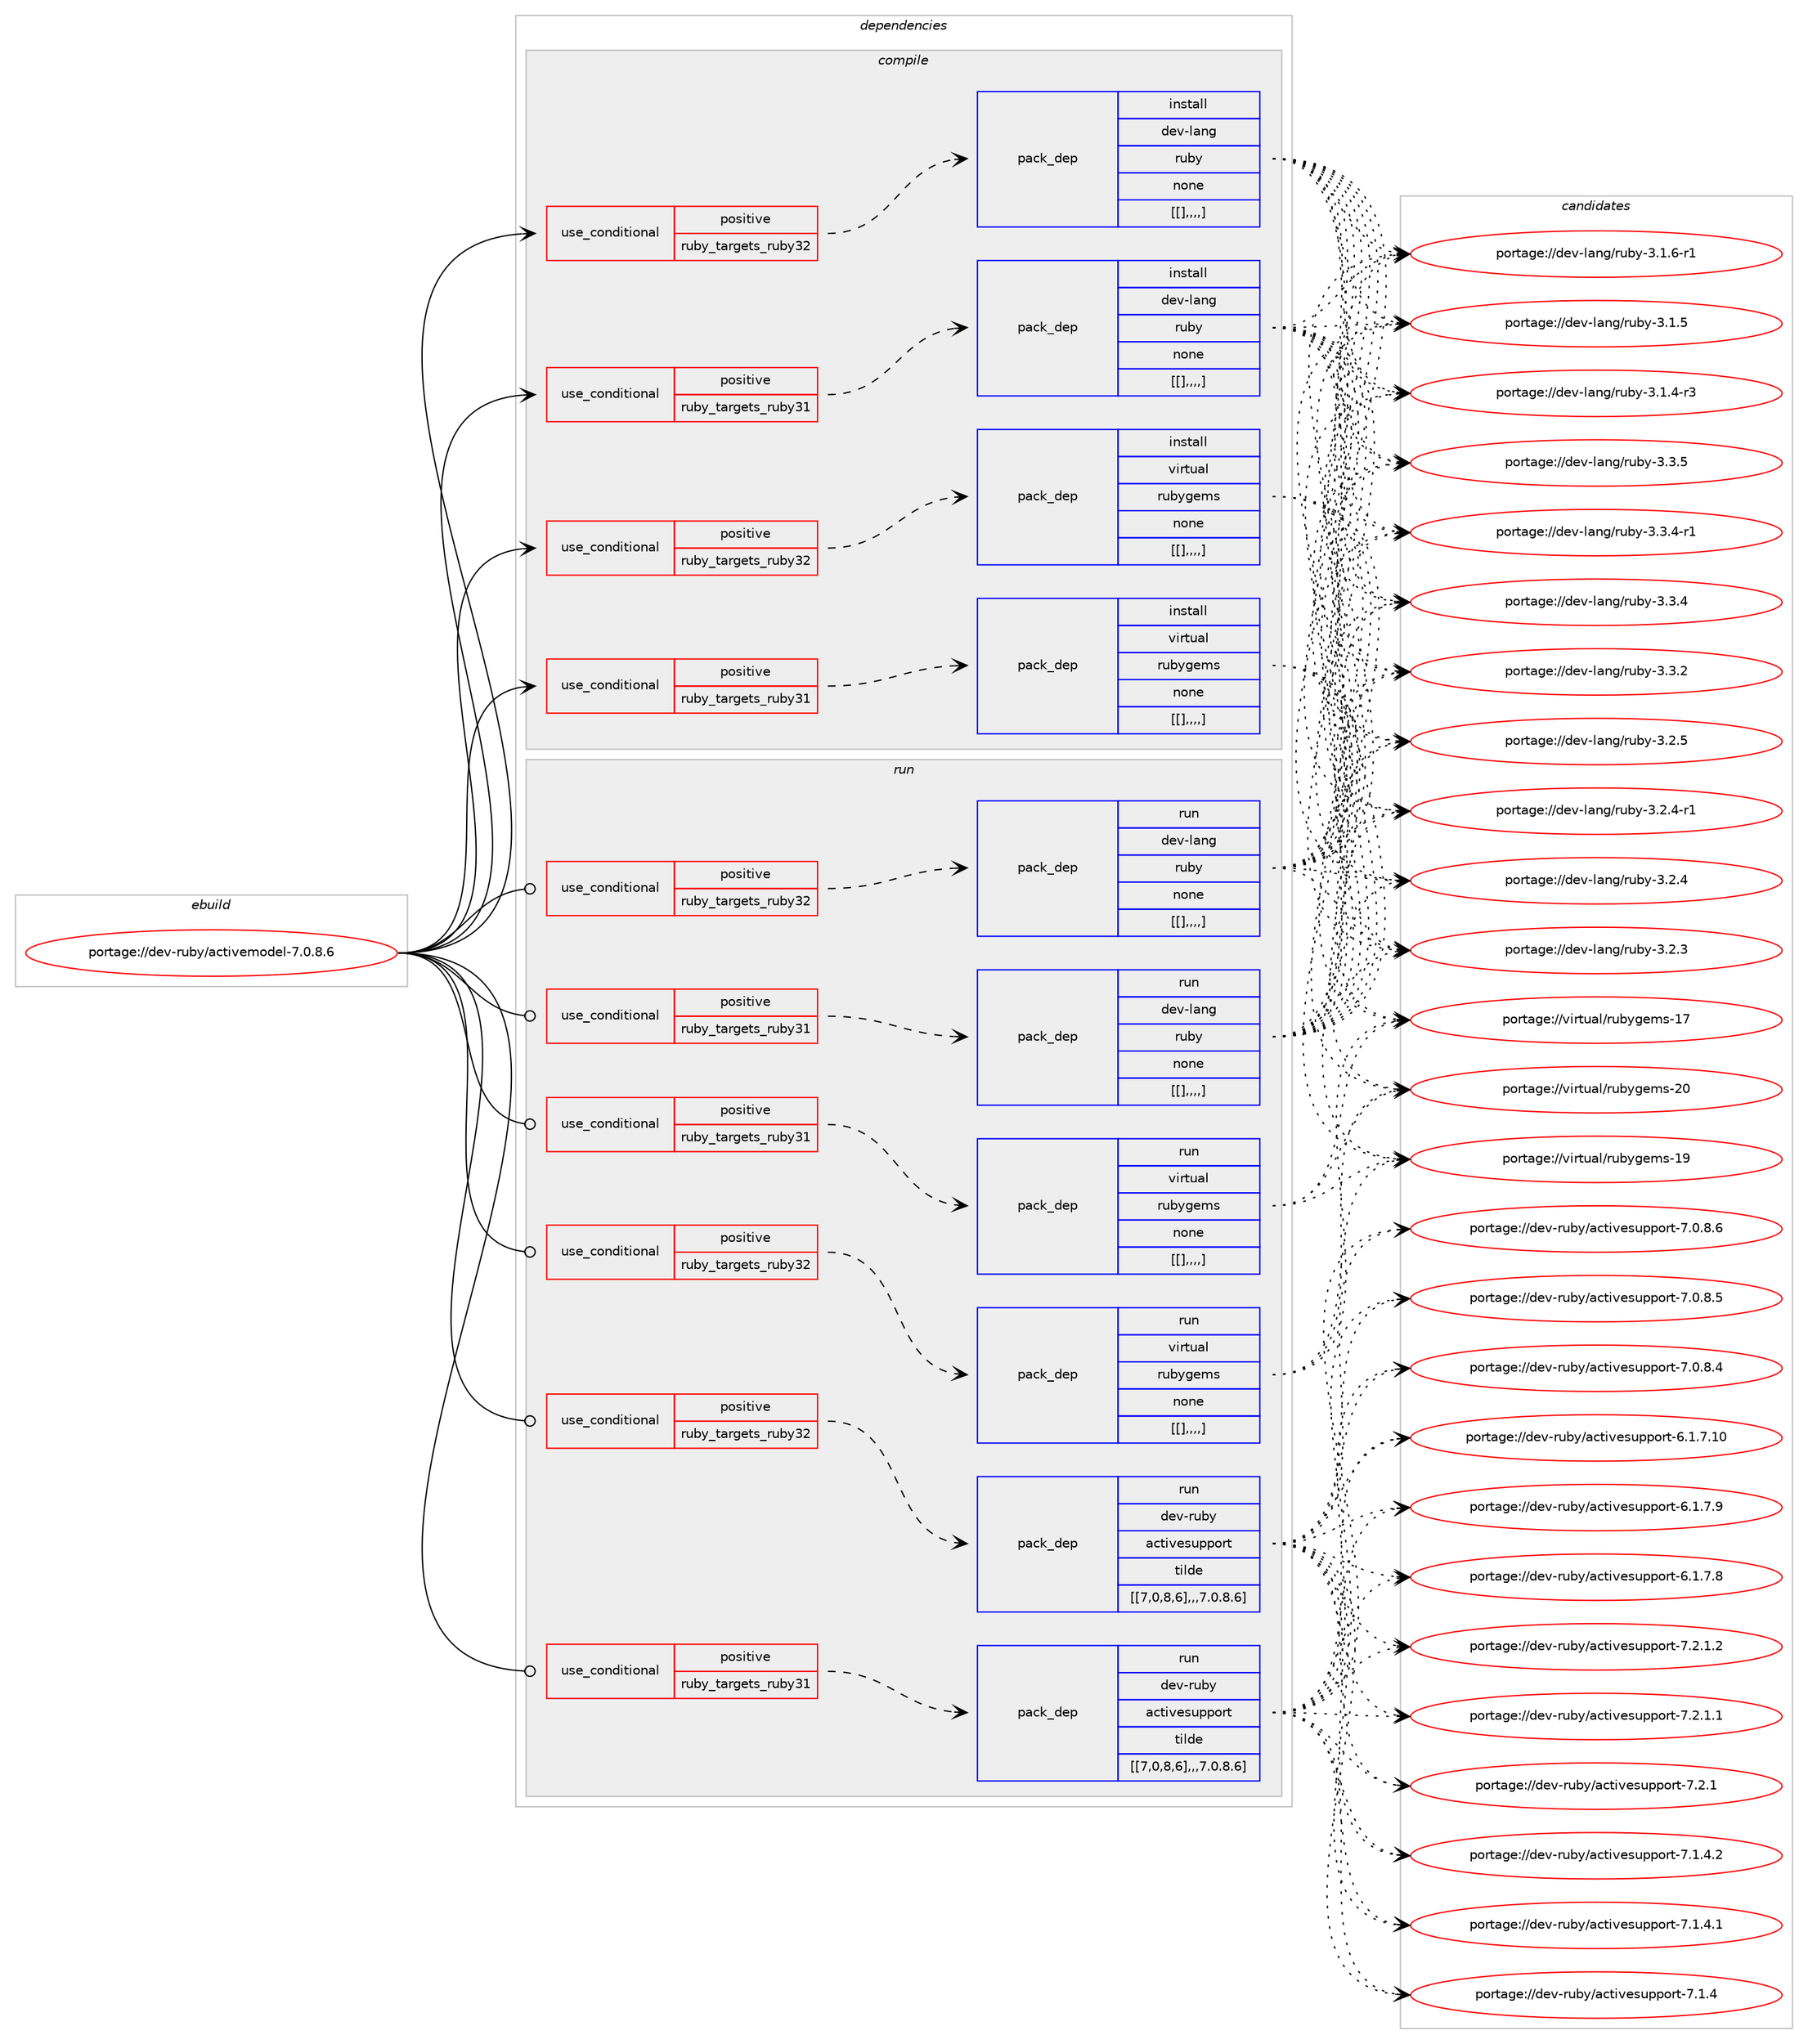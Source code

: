 digraph prolog {

# *************
# Graph options
# *************

newrank=true;
concentrate=true;
compound=true;
graph [rankdir=LR,fontname=Helvetica,fontsize=10,ranksep=1.5];#, ranksep=2.5, nodesep=0.2];
edge  [arrowhead=vee];
node  [fontname=Helvetica,fontsize=10];

# **********
# The ebuild
# **********

subgraph cluster_leftcol {
color=gray;
label=<<i>ebuild</i>>;
id [label="portage://dev-ruby/activemodel-7.0.8.6", color=red, width=4, href="../dev-ruby/activemodel-7.0.8.6.svg"];
}

# ****************
# The dependencies
# ****************

subgraph cluster_midcol {
color=gray;
label=<<i>dependencies</i>>;
subgraph cluster_compile {
fillcolor="#eeeeee";
style=filled;
label=<<i>compile</i>>;
subgraph cond47230 {
dependency184082 [label=<<TABLE BORDER="0" CELLBORDER="1" CELLSPACING="0" CELLPADDING="4"><TR><TD ROWSPAN="3" CELLPADDING="10">use_conditional</TD></TR><TR><TD>positive</TD></TR><TR><TD>ruby_targets_ruby31</TD></TR></TABLE>>, shape=none, color=red];
subgraph pack135467 {
dependency184088 [label=<<TABLE BORDER="0" CELLBORDER="1" CELLSPACING="0" CELLPADDING="4" WIDTH="220"><TR><TD ROWSPAN="6" CELLPADDING="30">pack_dep</TD></TR><TR><TD WIDTH="110">install</TD></TR><TR><TD>dev-lang</TD></TR><TR><TD>ruby</TD></TR><TR><TD>none</TD></TR><TR><TD>[[],,,,]</TD></TR></TABLE>>, shape=none, color=blue];
}
dependency184082:e -> dependency184088:w [weight=20,style="dashed",arrowhead="vee"];
}
id:e -> dependency184082:w [weight=20,style="solid",arrowhead="vee"];
subgraph cond47269 {
dependency184119 [label=<<TABLE BORDER="0" CELLBORDER="1" CELLSPACING="0" CELLPADDING="4"><TR><TD ROWSPAN="3" CELLPADDING="10">use_conditional</TD></TR><TR><TD>positive</TD></TR><TR><TD>ruby_targets_ruby31</TD></TR></TABLE>>, shape=none, color=red];
subgraph pack135487 {
dependency184153 [label=<<TABLE BORDER="0" CELLBORDER="1" CELLSPACING="0" CELLPADDING="4" WIDTH="220"><TR><TD ROWSPAN="6" CELLPADDING="30">pack_dep</TD></TR><TR><TD WIDTH="110">install</TD></TR><TR><TD>virtual</TD></TR><TR><TD>rubygems</TD></TR><TR><TD>none</TD></TR><TR><TD>[[],,,,]</TD></TR></TABLE>>, shape=none, color=blue];
}
dependency184119:e -> dependency184153:w [weight=20,style="dashed",arrowhead="vee"];
}
id:e -> dependency184119:w [weight=20,style="solid",arrowhead="vee"];
subgraph cond47284 {
dependency184158 [label=<<TABLE BORDER="0" CELLBORDER="1" CELLSPACING="0" CELLPADDING="4"><TR><TD ROWSPAN="3" CELLPADDING="10">use_conditional</TD></TR><TR><TD>positive</TD></TR><TR><TD>ruby_targets_ruby32</TD></TR></TABLE>>, shape=none, color=red];
subgraph pack135528 {
dependency184174 [label=<<TABLE BORDER="0" CELLBORDER="1" CELLSPACING="0" CELLPADDING="4" WIDTH="220"><TR><TD ROWSPAN="6" CELLPADDING="30">pack_dep</TD></TR><TR><TD WIDTH="110">install</TD></TR><TR><TD>dev-lang</TD></TR><TR><TD>ruby</TD></TR><TR><TD>none</TD></TR><TR><TD>[[],,,,]</TD></TR></TABLE>>, shape=none, color=blue];
}
dependency184158:e -> dependency184174:w [weight=20,style="dashed",arrowhead="vee"];
}
id:e -> dependency184158:w [weight=20,style="solid",arrowhead="vee"];
subgraph cond47289 {
dependency184184 [label=<<TABLE BORDER="0" CELLBORDER="1" CELLSPACING="0" CELLPADDING="4"><TR><TD ROWSPAN="3" CELLPADDING="10">use_conditional</TD></TR><TR><TD>positive</TD></TR><TR><TD>ruby_targets_ruby32</TD></TR></TABLE>>, shape=none, color=red];
subgraph pack135541 {
dependency184195 [label=<<TABLE BORDER="0" CELLBORDER="1" CELLSPACING="0" CELLPADDING="4" WIDTH="220"><TR><TD ROWSPAN="6" CELLPADDING="30">pack_dep</TD></TR><TR><TD WIDTH="110">install</TD></TR><TR><TD>virtual</TD></TR><TR><TD>rubygems</TD></TR><TR><TD>none</TD></TR><TR><TD>[[],,,,]</TD></TR></TABLE>>, shape=none, color=blue];
}
dependency184184:e -> dependency184195:w [weight=20,style="dashed",arrowhead="vee"];
}
id:e -> dependency184184:w [weight=20,style="solid",arrowhead="vee"];
}
subgraph cluster_compileandrun {
fillcolor="#eeeeee";
style=filled;
label=<<i>compile and run</i>>;
}
subgraph cluster_run {
fillcolor="#eeeeee";
style=filled;
label=<<i>run</i>>;
subgraph cond47295 {
dependency184203 [label=<<TABLE BORDER="0" CELLBORDER="1" CELLSPACING="0" CELLPADDING="4"><TR><TD ROWSPAN="3" CELLPADDING="10">use_conditional</TD></TR><TR><TD>positive</TD></TR><TR><TD>ruby_targets_ruby31</TD></TR></TABLE>>, shape=none, color=red];
subgraph pack135547 {
dependency184206 [label=<<TABLE BORDER="0" CELLBORDER="1" CELLSPACING="0" CELLPADDING="4" WIDTH="220"><TR><TD ROWSPAN="6" CELLPADDING="30">pack_dep</TD></TR><TR><TD WIDTH="110">run</TD></TR><TR><TD>dev-lang</TD></TR><TR><TD>ruby</TD></TR><TR><TD>none</TD></TR><TR><TD>[[],,,,]</TD></TR></TABLE>>, shape=none, color=blue];
}
dependency184203:e -> dependency184206:w [weight=20,style="dashed",arrowhead="vee"];
}
id:e -> dependency184203:w [weight=20,style="solid",arrowhead="odot"];
subgraph cond47298 {
dependency184210 [label=<<TABLE BORDER="0" CELLBORDER="1" CELLSPACING="0" CELLPADDING="4"><TR><TD ROWSPAN="3" CELLPADDING="10">use_conditional</TD></TR><TR><TD>positive</TD></TR><TR><TD>ruby_targets_ruby31</TD></TR></TABLE>>, shape=none, color=red];
subgraph pack135551 {
dependency184224 [label=<<TABLE BORDER="0" CELLBORDER="1" CELLSPACING="0" CELLPADDING="4" WIDTH="220"><TR><TD ROWSPAN="6" CELLPADDING="30">pack_dep</TD></TR><TR><TD WIDTH="110">run</TD></TR><TR><TD>dev-ruby</TD></TR><TR><TD>activesupport</TD></TR><TR><TD>tilde</TD></TR><TR><TD>[[7,0,8,6],,,7.0.8.6]</TD></TR></TABLE>>, shape=none, color=blue];
}
dependency184210:e -> dependency184224:w [weight=20,style="dashed",arrowhead="vee"];
}
id:e -> dependency184210:w [weight=20,style="solid",arrowhead="odot"];
subgraph cond47304 {
dependency184256 [label=<<TABLE BORDER="0" CELLBORDER="1" CELLSPACING="0" CELLPADDING="4"><TR><TD ROWSPAN="3" CELLPADDING="10">use_conditional</TD></TR><TR><TD>positive</TD></TR><TR><TD>ruby_targets_ruby31</TD></TR></TABLE>>, shape=none, color=red];
subgraph pack135584 {
dependency184268 [label=<<TABLE BORDER="0" CELLBORDER="1" CELLSPACING="0" CELLPADDING="4" WIDTH="220"><TR><TD ROWSPAN="6" CELLPADDING="30">pack_dep</TD></TR><TR><TD WIDTH="110">run</TD></TR><TR><TD>virtual</TD></TR><TR><TD>rubygems</TD></TR><TR><TD>none</TD></TR><TR><TD>[[],,,,]</TD></TR></TABLE>>, shape=none, color=blue];
}
dependency184256:e -> dependency184268:w [weight=20,style="dashed",arrowhead="vee"];
}
id:e -> dependency184256:w [weight=20,style="solid",arrowhead="odot"];
subgraph cond47324 {
dependency184273 [label=<<TABLE BORDER="0" CELLBORDER="1" CELLSPACING="0" CELLPADDING="4"><TR><TD ROWSPAN="3" CELLPADDING="10">use_conditional</TD></TR><TR><TD>positive</TD></TR><TR><TD>ruby_targets_ruby32</TD></TR></TABLE>>, shape=none, color=red];
subgraph pack135604 {
dependency184301 [label=<<TABLE BORDER="0" CELLBORDER="1" CELLSPACING="0" CELLPADDING="4" WIDTH="220"><TR><TD ROWSPAN="6" CELLPADDING="30">pack_dep</TD></TR><TR><TD WIDTH="110">run</TD></TR><TR><TD>dev-lang</TD></TR><TR><TD>ruby</TD></TR><TR><TD>none</TD></TR><TR><TD>[[],,,,]</TD></TR></TABLE>>, shape=none, color=blue];
}
dependency184273:e -> dependency184301:w [weight=20,style="dashed",arrowhead="vee"];
}
id:e -> dependency184273:w [weight=20,style="solid",arrowhead="odot"];
subgraph cond47345 {
dependency184336 [label=<<TABLE BORDER="0" CELLBORDER="1" CELLSPACING="0" CELLPADDING="4"><TR><TD ROWSPAN="3" CELLPADDING="10">use_conditional</TD></TR><TR><TD>positive</TD></TR><TR><TD>ruby_targets_ruby32</TD></TR></TABLE>>, shape=none, color=red];
subgraph pack135632 {
dependency184369 [label=<<TABLE BORDER="0" CELLBORDER="1" CELLSPACING="0" CELLPADDING="4" WIDTH="220"><TR><TD ROWSPAN="6" CELLPADDING="30">pack_dep</TD></TR><TR><TD WIDTH="110">run</TD></TR><TR><TD>dev-ruby</TD></TR><TR><TD>activesupport</TD></TR><TR><TD>tilde</TD></TR><TR><TD>[[7,0,8,6],,,7.0.8.6]</TD></TR></TABLE>>, shape=none, color=blue];
}
dependency184336:e -> dependency184369:w [weight=20,style="dashed",arrowhead="vee"];
}
id:e -> dependency184336:w [weight=20,style="solid",arrowhead="odot"];
subgraph cond47364 {
dependency184394 [label=<<TABLE BORDER="0" CELLBORDER="1" CELLSPACING="0" CELLPADDING="4"><TR><TD ROWSPAN="3" CELLPADDING="10">use_conditional</TD></TR><TR><TD>positive</TD></TR><TR><TD>ruby_targets_ruby32</TD></TR></TABLE>>, shape=none, color=red];
subgraph pack135659 {
dependency184419 [label=<<TABLE BORDER="0" CELLBORDER="1" CELLSPACING="0" CELLPADDING="4" WIDTH="220"><TR><TD ROWSPAN="6" CELLPADDING="30">pack_dep</TD></TR><TR><TD WIDTH="110">run</TD></TR><TR><TD>virtual</TD></TR><TR><TD>rubygems</TD></TR><TR><TD>none</TD></TR><TR><TD>[[],,,,]</TD></TR></TABLE>>, shape=none, color=blue];
}
dependency184394:e -> dependency184419:w [weight=20,style="dashed",arrowhead="vee"];
}
id:e -> dependency184394:w [weight=20,style="solid",arrowhead="odot"];
}
}

# **************
# The candidates
# **************

subgraph cluster_choices {
rank=same;
color=gray;
label=<<i>candidates</i>>;

subgraph choice134597 {
color=black;
nodesep=1;
choice10010111845108971101034711411798121455146514653 [label="portage://dev-lang/ruby-3.3.5", color=red, width=4,href="../dev-lang/ruby-3.3.5.svg"];
choice100101118451089711010347114117981214551465146524511449 [label="portage://dev-lang/ruby-3.3.4-r1", color=red, width=4,href="../dev-lang/ruby-3.3.4-r1.svg"];
choice10010111845108971101034711411798121455146514652 [label="portage://dev-lang/ruby-3.3.4", color=red, width=4,href="../dev-lang/ruby-3.3.4.svg"];
choice10010111845108971101034711411798121455146514650 [label="portage://dev-lang/ruby-3.3.2", color=red, width=4,href="../dev-lang/ruby-3.3.2.svg"];
choice10010111845108971101034711411798121455146504653 [label="portage://dev-lang/ruby-3.2.5", color=red, width=4,href="../dev-lang/ruby-3.2.5.svg"];
choice100101118451089711010347114117981214551465046524511449 [label="portage://dev-lang/ruby-3.2.4-r1", color=red, width=4,href="../dev-lang/ruby-3.2.4-r1.svg"];
choice10010111845108971101034711411798121455146504652 [label="portage://dev-lang/ruby-3.2.4", color=red, width=4,href="../dev-lang/ruby-3.2.4.svg"];
choice10010111845108971101034711411798121455146504651 [label="portage://dev-lang/ruby-3.2.3", color=red, width=4,href="../dev-lang/ruby-3.2.3.svg"];
choice100101118451089711010347114117981214551464946544511449 [label="portage://dev-lang/ruby-3.1.6-r1", color=red, width=4,href="../dev-lang/ruby-3.1.6-r1.svg"];
choice10010111845108971101034711411798121455146494653 [label="portage://dev-lang/ruby-3.1.5", color=red, width=4,href="../dev-lang/ruby-3.1.5.svg"];
choice100101118451089711010347114117981214551464946524511451 [label="portage://dev-lang/ruby-3.1.4-r3", color=red, width=4,href="../dev-lang/ruby-3.1.4-r3.svg"];
dependency184088:e -> choice10010111845108971101034711411798121455146514653:w [style=dotted,weight="100"];
dependency184088:e -> choice100101118451089711010347114117981214551465146524511449:w [style=dotted,weight="100"];
dependency184088:e -> choice10010111845108971101034711411798121455146514652:w [style=dotted,weight="100"];
dependency184088:e -> choice10010111845108971101034711411798121455146514650:w [style=dotted,weight="100"];
dependency184088:e -> choice10010111845108971101034711411798121455146504653:w [style=dotted,weight="100"];
dependency184088:e -> choice100101118451089711010347114117981214551465046524511449:w [style=dotted,weight="100"];
dependency184088:e -> choice10010111845108971101034711411798121455146504652:w [style=dotted,weight="100"];
dependency184088:e -> choice10010111845108971101034711411798121455146504651:w [style=dotted,weight="100"];
dependency184088:e -> choice100101118451089711010347114117981214551464946544511449:w [style=dotted,weight="100"];
dependency184088:e -> choice10010111845108971101034711411798121455146494653:w [style=dotted,weight="100"];
dependency184088:e -> choice100101118451089711010347114117981214551464946524511451:w [style=dotted,weight="100"];
}
subgraph choice134611 {
color=black;
nodesep=1;
choice118105114116117971084711411798121103101109115455048 [label="portage://virtual/rubygems-20", color=red, width=4,href="../virtual/rubygems-20.svg"];
choice118105114116117971084711411798121103101109115454957 [label="portage://virtual/rubygems-19", color=red, width=4,href="../virtual/rubygems-19.svg"];
choice118105114116117971084711411798121103101109115454955 [label="portage://virtual/rubygems-17", color=red, width=4,href="../virtual/rubygems-17.svg"];
dependency184153:e -> choice118105114116117971084711411798121103101109115455048:w [style=dotted,weight="100"];
dependency184153:e -> choice118105114116117971084711411798121103101109115454957:w [style=dotted,weight="100"];
dependency184153:e -> choice118105114116117971084711411798121103101109115454955:w [style=dotted,weight="100"];
}
subgraph choice134639 {
color=black;
nodesep=1;
choice10010111845108971101034711411798121455146514653 [label="portage://dev-lang/ruby-3.3.5", color=red, width=4,href="../dev-lang/ruby-3.3.5.svg"];
choice100101118451089711010347114117981214551465146524511449 [label="portage://dev-lang/ruby-3.3.4-r1", color=red, width=4,href="../dev-lang/ruby-3.3.4-r1.svg"];
choice10010111845108971101034711411798121455146514652 [label="portage://dev-lang/ruby-3.3.4", color=red, width=4,href="../dev-lang/ruby-3.3.4.svg"];
choice10010111845108971101034711411798121455146514650 [label="portage://dev-lang/ruby-3.3.2", color=red, width=4,href="../dev-lang/ruby-3.3.2.svg"];
choice10010111845108971101034711411798121455146504653 [label="portage://dev-lang/ruby-3.2.5", color=red, width=4,href="../dev-lang/ruby-3.2.5.svg"];
choice100101118451089711010347114117981214551465046524511449 [label="portage://dev-lang/ruby-3.2.4-r1", color=red, width=4,href="../dev-lang/ruby-3.2.4-r1.svg"];
choice10010111845108971101034711411798121455146504652 [label="portage://dev-lang/ruby-3.2.4", color=red, width=4,href="../dev-lang/ruby-3.2.4.svg"];
choice10010111845108971101034711411798121455146504651 [label="portage://dev-lang/ruby-3.2.3", color=red, width=4,href="../dev-lang/ruby-3.2.3.svg"];
choice100101118451089711010347114117981214551464946544511449 [label="portage://dev-lang/ruby-3.1.6-r1", color=red, width=4,href="../dev-lang/ruby-3.1.6-r1.svg"];
choice10010111845108971101034711411798121455146494653 [label="portage://dev-lang/ruby-3.1.5", color=red, width=4,href="../dev-lang/ruby-3.1.5.svg"];
choice100101118451089711010347114117981214551464946524511451 [label="portage://dev-lang/ruby-3.1.4-r3", color=red, width=4,href="../dev-lang/ruby-3.1.4-r3.svg"];
dependency184174:e -> choice10010111845108971101034711411798121455146514653:w [style=dotted,weight="100"];
dependency184174:e -> choice100101118451089711010347114117981214551465146524511449:w [style=dotted,weight="100"];
dependency184174:e -> choice10010111845108971101034711411798121455146514652:w [style=dotted,weight="100"];
dependency184174:e -> choice10010111845108971101034711411798121455146514650:w [style=dotted,weight="100"];
dependency184174:e -> choice10010111845108971101034711411798121455146504653:w [style=dotted,weight="100"];
dependency184174:e -> choice100101118451089711010347114117981214551465046524511449:w [style=dotted,weight="100"];
dependency184174:e -> choice10010111845108971101034711411798121455146504652:w [style=dotted,weight="100"];
dependency184174:e -> choice10010111845108971101034711411798121455146504651:w [style=dotted,weight="100"];
dependency184174:e -> choice100101118451089711010347114117981214551464946544511449:w [style=dotted,weight="100"];
dependency184174:e -> choice10010111845108971101034711411798121455146494653:w [style=dotted,weight="100"];
dependency184174:e -> choice100101118451089711010347114117981214551464946524511451:w [style=dotted,weight="100"];
}
subgraph choice134662 {
color=black;
nodesep=1;
choice118105114116117971084711411798121103101109115455048 [label="portage://virtual/rubygems-20", color=red, width=4,href="../virtual/rubygems-20.svg"];
choice118105114116117971084711411798121103101109115454957 [label="portage://virtual/rubygems-19", color=red, width=4,href="../virtual/rubygems-19.svg"];
choice118105114116117971084711411798121103101109115454955 [label="portage://virtual/rubygems-17", color=red, width=4,href="../virtual/rubygems-17.svg"];
dependency184195:e -> choice118105114116117971084711411798121103101109115455048:w [style=dotted,weight="100"];
dependency184195:e -> choice118105114116117971084711411798121103101109115454957:w [style=dotted,weight="100"];
dependency184195:e -> choice118105114116117971084711411798121103101109115454955:w [style=dotted,weight="100"];
}
subgraph choice134673 {
color=black;
nodesep=1;
choice10010111845108971101034711411798121455146514653 [label="portage://dev-lang/ruby-3.3.5", color=red, width=4,href="../dev-lang/ruby-3.3.5.svg"];
choice100101118451089711010347114117981214551465146524511449 [label="portage://dev-lang/ruby-3.3.4-r1", color=red, width=4,href="../dev-lang/ruby-3.3.4-r1.svg"];
choice10010111845108971101034711411798121455146514652 [label="portage://dev-lang/ruby-3.3.4", color=red, width=4,href="../dev-lang/ruby-3.3.4.svg"];
choice10010111845108971101034711411798121455146514650 [label="portage://dev-lang/ruby-3.3.2", color=red, width=4,href="../dev-lang/ruby-3.3.2.svg"];
choice10010111845108971101034711411798121455146504653 [label="portage://dev-lang/ruby-3.2.5", color=red, width=4,href="../dev-lang/ruby-3.2.5.svg"];
choice100101118451089711010347114117981214551465046524511449 [label="portage://dev-lang/ruby-3.2.4-r1", color=red, width=4,href="../dev-lang/ruby-3.2.4-r1.svg"];
choice10010111845108971101034711411798121455146504652 [label="portage://dev-lang/ruby-3.2.4", color=red, width=4,href="../dev-lang/ruby-3.2.4.svg"];
choice10010111845108971101034711411798121455146504651 [label="portage://dev-lang/ruby-3.2.3", color=red, width=4,href="../dev-lang/ruby-3.2.3.svg"];
choice100101118451089711010347114117981214551464946544511449 [label="portage://dev-lang/ruby-3.1.6-r1", color=red, width=4,href="../dev-lang/ruby-3.1.6-r1.svg"];
choice10010111845108971101034711411798121455146494653 [label="portage://dev-lang/ruby-3.1.5", color=red, width=4,href="../dev-lang/ruby-3.1.5.svg"];
choice100101118451089711010347114117981214551464946524511451 [label="portage://dev-lang/ruby-3.1.4-r3", color=red, width=4,href="../dev-lang/ruby-3.1.4-r3.svg"];
dependency184206:e -> choice10010111845108971101034711411798121455146514653:w [style=dotted,weight="100"];
dependency184206:e -> choice100101118451089711010347114117981214551465146524511449:w [style=dotted,weight="100"];
dependency184206:e -> choice10010111845108971101034711411798121455146514652:w [style=dotted,weight="100"];
dependency184206:e -> choice10010111845108971101034711411798121455146514650:w [style=dotted,weight="100"];
dependency184206:e -> choice10010111845108971101034711411798121455146504653:w [style=dotted,weight="100"];
dependency184206:e -> choice100101118451089711010347114117981214551465046524511449:w [style=dotted,weight="100"];
dependency184206:e -> choice10010111845108971101034711411798121455146504652:w [style=dotted,weight="100"];
dependency184206:e -> choice10010111845108971101034711411798121455146504651:w [style=dotted,weight="100"];
dependency184206:e -> choice100101118451089711010347114117981214551464946544511449:w [style=dotted,weight="100"];
dependency184206:e -> choice10010111845108971101034711411798121455146494653:w [style=dotted,weight="100"];
dependency184206:e -> choice100101118451089711010347114117981214551464946524511451:w [style=dotted,weight="100"];
}
subgraph choice134702 {
color=black;
nodesep=1;
choice10010111845114117981214797991161051181011151171121121111141164555465046494650 [label="portage://dev-ruby/activesupport-7.2.1.2", color=red, width=4,href="../dev-ruby/activesupport-7.2.1.2.svg"];
choice10010111845114117981214797991161051181011151171121121111141164555465046494649 [label="portage://dev-ruby/activesupport-7.2.1.1", color=red, width=4,href="../dev-ruby/activesupport-7.2.1.1.svg"];
choice1001011184511411798121479799116105118101115117112112111114116455546504649 [label="portage://dev-ruby/activesupport-7.2.1", color=red, width=4,href="../dev-ruby/activesupport-7.2.1.svg"];
choice10010111845114117981214797991161051181011151171121121111141164555464946524650 [label="portage://dev-ruby/activesupport-7.1.4.2", color=red, width=4,href="../dev-ruby/activesupport-7.1.4.2.svg"];
choice10010111845114117981214797991161051181011151171121121111141164555464946524649 [label="portage://dev-ruby/activesupport-7.1.4.1", color=red, width=4,href="../dev-ruby/activesupport-7.1.4.1.svg"];
choice1001011184511411798121479799116105118101115117112112111114116455546494652 [label="portage://dev-ruby/activesupport-7.1.4", color=red, width=4,href="../dev-ruby/activesupport-7.1.4.svg"];
choice10010111845114117981214797991161051181011151171121121111141164555464846564654 [label="portage://dev-ruby/activesupport-7.0.8.6", color=red, width=4,href="../dev-ruby/activesupport-7.0.8.6.svg"];
choice10010111845114117981214797991161051181011151171121121111141164555464846564653 [label="portage://dev-ruby/activesupport-7.0.8.5", color=red, width=4,href="../dev-ruby/activesupport-7.0.8.5.svg"];
choice10010111845114117981214797991161051181011151171121121111141164555464846564652 [label="portage://dev-ruby/activesupport-7.0.8.4", color=red, width=4,href="../dev-ruby/activesupport-7.0.8.4.svg"];
choice1001011184511411798121479799116105118101115117112112111114116455446494655464948 [label="portage://dev-ruby/activesupport-6.1.7.10", color=red, width=4,href="../dev-ruby/activesupport-6.1.7.10.svg"];
choice10010111845114117981214797991161051181011151171121121111141164554464946554657 [label="portage://dev-ruby/activesupport-6.1.7.9", color=red, width=4,href="../dev-ruby/activesupport-6.1.7.9.svg"];
choice10010111845114117981214797991161051181011151171121121111141164554464946554656 [label="portage://dev-ruby/activesupport-6.1.7.8", color=red, width=4,href="../dev-ruby/activesupport-6.1.7.8.svg"];
dependency184224:e -> choice10010111845114117981214797991161051181011151171121121111141164555465046494650:w [style=dotted,weight="100"];
dependency184224:e -> choice10010111845114117981214797991161051181011151171121121111141164555465046494649:w [style=dotted,weight="100"];
dependency184224:e -> choice1001011184511411798121479799116105118101115117112112111114116455546504649:w [style=dotted,weight="100"];
dependency184224:e -> choice10010111845114117981214797991161051181011151171121121111141164555464946524650:w [style=dotted,weight="100"];
dependency184224:e -> choice10010111845114117981214797991161051181011151171121121111141164555464946524649:w [style=dotted,weight="100"];
dependency184224:e -> choice1001011184511411798121479799116105118101115117112112111114116455546494652:w [style=dotted,weight="100"];
dependency184224:e -> choice10010111845114117981214797991161051181011151171121121111141164555464846564654:w [style=dotted,weight="100"];
dependency184224:e -> choice10010111845114117981214797991161051181011151171121121111141164555464846564653:w [style=dotted,weight="100"];
dependency184224:e -> choice10010111845114117981214797991161051181011151171121121111141164555464846564652:w [style=dotted,weight="100"];
dependency184224:e -> choice1001011184511411798121479799116105118101115117112112111114116455446494655464948:w [style=dotted,weight="100"];
dependency184224:e -> choice10010111845114117981214797991161051181011151171121121111141164554464946554657:w [style=dotted,weight="100"];
dependency184224:e -> choice10010111845114117981214797991161051181011151171121121111141164554464946554656:w [style=dotted,weight="100"];
}
subgraph choice134715 {
color=black;
nodesep=1;
choice118105114116117971084711411798121103101109115455048 [label="portage://virtual/rubygems-20", color=red, width=4,href="../virtual/rubygems-20.svg"];
choice118105114116117971084711411798121103101109115454957 [label="portage://virtual/rubygems-19", color=red, width=4,href="../virtual/rubygems-19.svg"];
choice118105114116117971084711411798121103101109115454955 [label="portage://virtual/rubygems-17", color=red, width=4,href="../virtual/rubygems-17.svg"];
dependency184268:e -> choice118105114116117971084711411798121103101109115455048:w [style=dotted,weight="100"];
dependency184268:e -> choice118105114116117971084711411798121103101109115454957:w [style=dotted,weight="100"];
dependency184268:e -> choice118105114116117971084711411798121103101109115454955:w [style=dotted,weight="100"];
}
subgraph choice134719 {
color=black;
nodesep=1;
choice10010111845108971101034711411798121455146514653 [label="portage://dev-lang/ruby-3.3.5", color=red, width=4,href="../dev-lang/ruby-3.3.5.svg"];
choice100101118451089711010347114117981214551465146524511449 [label="portage://dev-lang/ruby-3.3.4-r1", color=red, width=4,href="../dev-lang/ruby-3.3.4-r1.svg"];
choice10010111845108971101034711411798121455146514652 [label="portage://dev-lang/ruby-3.3.4", color=red, width=4,href="../dev-lang/ruby-3.3.4.svg"];
choice10010111845108971101034711411798121455146514650 [label="portage://dev-lang/ruby-3.3.2", color=red, width=4,href="../dev-lang/ruby-3.3.2.svg"];
choice10010111845108971101034711411798121455146504653 [label="portage://dev-lang/ruby-3.2.5", color=red, width=4,href="../dev-lang/ruby-3.2.5.svg"];
choice100101118451089711010347114117981214551465046524511449 [label="portage://dev-lang/ruby-3.2.4-r1", color=red, width=4,href="../dev-lang/ruby-3.2.4-r1.svg"];
choice10010111845108971101034711411798121455146504652 [label="portage://dev-lang/ruby-3.2.4", color=red, width=4,href="../dev-lang/ruby-3.2.4.svg"];
choice10010111845108971101034711411798121455146504651 [label="portage://dev-lang/ruby-3.2.3", color=red, width=4,href="../dev-lang/ruby-3.2.3.svg"];
choice100101118451089711010347114117981214551464946544511449 [label="portage://dev-lang/ruby-3.1.6-r1", color=red, width=4,href="../dev-lang/ruby-3.1.6-r1.svg"];
choice10010111845108971101034711411798121455146494653 [label="portage://dev-lang/ruby-3.1.5", color=red, width=4,href="../dev-lang/ruby-3.1.5.svg"];
choice100101118451089711010347114117981214551464946524511451 [label="portage://dev-lang/ruby-3.1.4-r3", color=red, width=4,href="../dev-lang/ruby-3.1.4-r3.svg"];
dependency184301:e -> choice10010111845108971101034711411798121455146514653:w [style=dotted,weight="100"];
dependency184301:e -> choice100101118451089711010347114117981214551465146524511449:w [style=dotted,weight="100"];
dependency184301:e -> choice10010111845108971101034711411798121455146514652:w [style=dotted,weight="100"];
dependency184301:e -> choice10010111845108971101034711411798121455146514650:w [style=dotted,weight="100"];
dependency184301:e -> choice10010111845108971101034711411798121455146504653:w [style=dotted,weight="100"];
dependency184301:e -> choice100101118451089711010347114117981214551465046524511449:w [style=dotted,weight="100"];
dependency184301:e -> choice10010111845108971101034711411798121455146504652:w [style=dotted,weight="100"];
dependency184301:e -> choice10010111845108971101034711411798121455146504651:w [style=dotted,weight="100"];
dependency184301:e -> choice100101118451089711010347114117981214551464946544511449:w [style=dotted,weight="100"];
dependency184301:e -> choice10010111845108971101034711411798121455146494653:w [style=dotted,weight="100"];
dependency184301:e -> choice100101118451089711010347114117981214551464946524511451:w [style=dotted,weight="100"];
}
subgraph choice134829 {
color=black;
nodesep=1;
choice10010111845114117981214797991161051181011151171121121111141164555465046494650 [label="portage://dev-ruby/activesupport-7.2.1.2", color=red, width=4,href="../dev-ruby/activesupport-7.2.1.2.svg"];
choice10010111845114117981214797991161051181011151171121121111141164555465046494649 [label="portage://dev-ruby/activesupport-7.2.1.1", color=red, width=4,href="../dev-ruby/activesupport-7.2.1.1.svg"];
choice1001011184511411798121479799116105118101115117112112111114116455546504649 [label="portage://dev-ruby/activesupport-7.2.1", color=red, width=4,href="../dev-ruby/activesupport-7.2.1.svg"];
choice10010111845114117981214797991161051181011151171121121111141164555464946524650 [label="portage://dev-ruby/activesupport-7.1.4.2", color=red, width=4,href="../dev-ruby/activesupport-7.1.4.2.svg"];
choice10010111845114117981214797991161051181011151171121121111141164555464946524649 [label="portage://dev-ruby/activesupport-7.1.4.1", color=red, width=4,href="../dev-ruby/activesupport-7.1.4.1.svg"];
choice1001011184511411798121479799116105118101115117112112111114116455546494652 [label="portage://dev-ruby/activesupport-7.1.4", color=red, width=4,href="../dev-ruby/activesupport-7.1.4.svg"];
choice10010111845114117981214797991161051181011151171121121111141164555464846564654 [label="portage://dev-ruby/activesupport-7.0.8.6", color=red, width=4,href="../dev-ruby/activesupport-7.0.8.6.svg"];
choice10010111845114117981214797991161051181011151171121121111141164555464846564653 [label="portage://dev-ruby/activesupport-7.0.8.5", color=red, width=4,href="../dev-ruby/activesupport-7.0.8.5.svg"];
choice10010111845114117981214797991161051181011151171121121111141164555464846564652 [label="portage://dev-ruby/activesupport-7.0.8.4", color=red, width=4,href="../dev-ruby/activesupport-7.0.8.4.svg"];
choice1001011184511411798121479799116105118101115117112112111114116455446494655464948 [label="portage://dev-ruby/activesupport-6.1.7.10", color=red, width=4,href="../dev-ruby/activesupport-6.1.7.10.svg"];
choice10010111845114117981214797991161051181011151171121121111141164554464946554657 [label="portage://dev-ruby/activesupport-6.1.7.9", color=red, width=4,href="../dev-ruby/activesupport-6.1.7.9.svg"];
choice10010111845114117981214797991161051181011151171121121111141164554464946554656 [label="portage://dev-ruby/activesupport-6.1.7.8", color=red, width=4,href="../dev-ruby/activesupport-6.1.7.8.svg"];
dependency184369:e -> choice10010111845114117981214797991161051181011151171121121111141164555465046494650:w [style=dotted,weight="100"];
dependency184369:e -> choice10010111845114117981214797991161051181011151171121121111141164555465046494649:w [style=dotted,weight="100"];
dependency184369:e -> choice1001011184511411798121479799116105118101115117112112111114116455546504649:w [style=dotted,weight="100"];
dependency184369:e -> choice10010111845114117981214797991161051181011151171121121111141164555464946524650:w [style=dotted,weight="100"];
dependency184369:e -> choice10010111845114117981214797991161051181011151171121121111141164555464946524649:w [style=dotted,weight="100"];
dependency184369:e -> choice1001011184511411798121479799116105118101115117112112111114116455546494652:w [style=dotted,weight="100"];
dependency184369:e -> choice10010111845114117981214797991161051181011151171121121111141164555464846564654:w [style=dotted,weight="100"];
dependency184369:e -> choice10010111845114117981214797991161051181011151171121121111141164555464846564653:w [style=dotted,weight="100"];
dependency184369:e -> choice10010111845114117981214797991161051181011151171121121111141164555464846564652:w [style=dotted,weight="100"];
dependency184369:e -> choice1001011184511411798121479799116105118101115117112112111114116455446494655464948:w [style=dotted,weight="100"];
dependency184369:e -> choice10010111845114117981214797991161051181011151171121121111141164554464946554657:w [style=dotted,weight="100"];
dependency184369:e -> choice10010111845114117981214797991161051181011151171121121111141164554464946554656:w [style=dotted,weight="100"];
}
subgraph choice134844 {
color=black;
nodesep=1;
choice118105114116117971084711411798121103101109115455048 [label="portage://virtual/rubygems-20", color=red, width=4,href="../virtual/rubygems-20.svg"];
choice118105114116117971084711411798121103101109115454957 [label="portage://virtual/rubygems-19", color=red, width=4,href="../virtual/rubygems-19.svg"];
choice118105114116117971084711411798121103101109115454955 [label="portage://virtual/rubygems-17", color=red, width=4,href="../virtual/rubygems-17.svg"];
dependency184419:e -> choice118105114116117971084711411798121103101109115455048:w [style=dotted,weight="100"];
dependency184419:e -> choice118105114116117971084711411798121103101109115454957:w [style=dotted,weight="100"];
dependency184419:e -> choice118105114116117971084711411798121103101109115454955:w [style=dotted,weight="100"];
}
}

}
